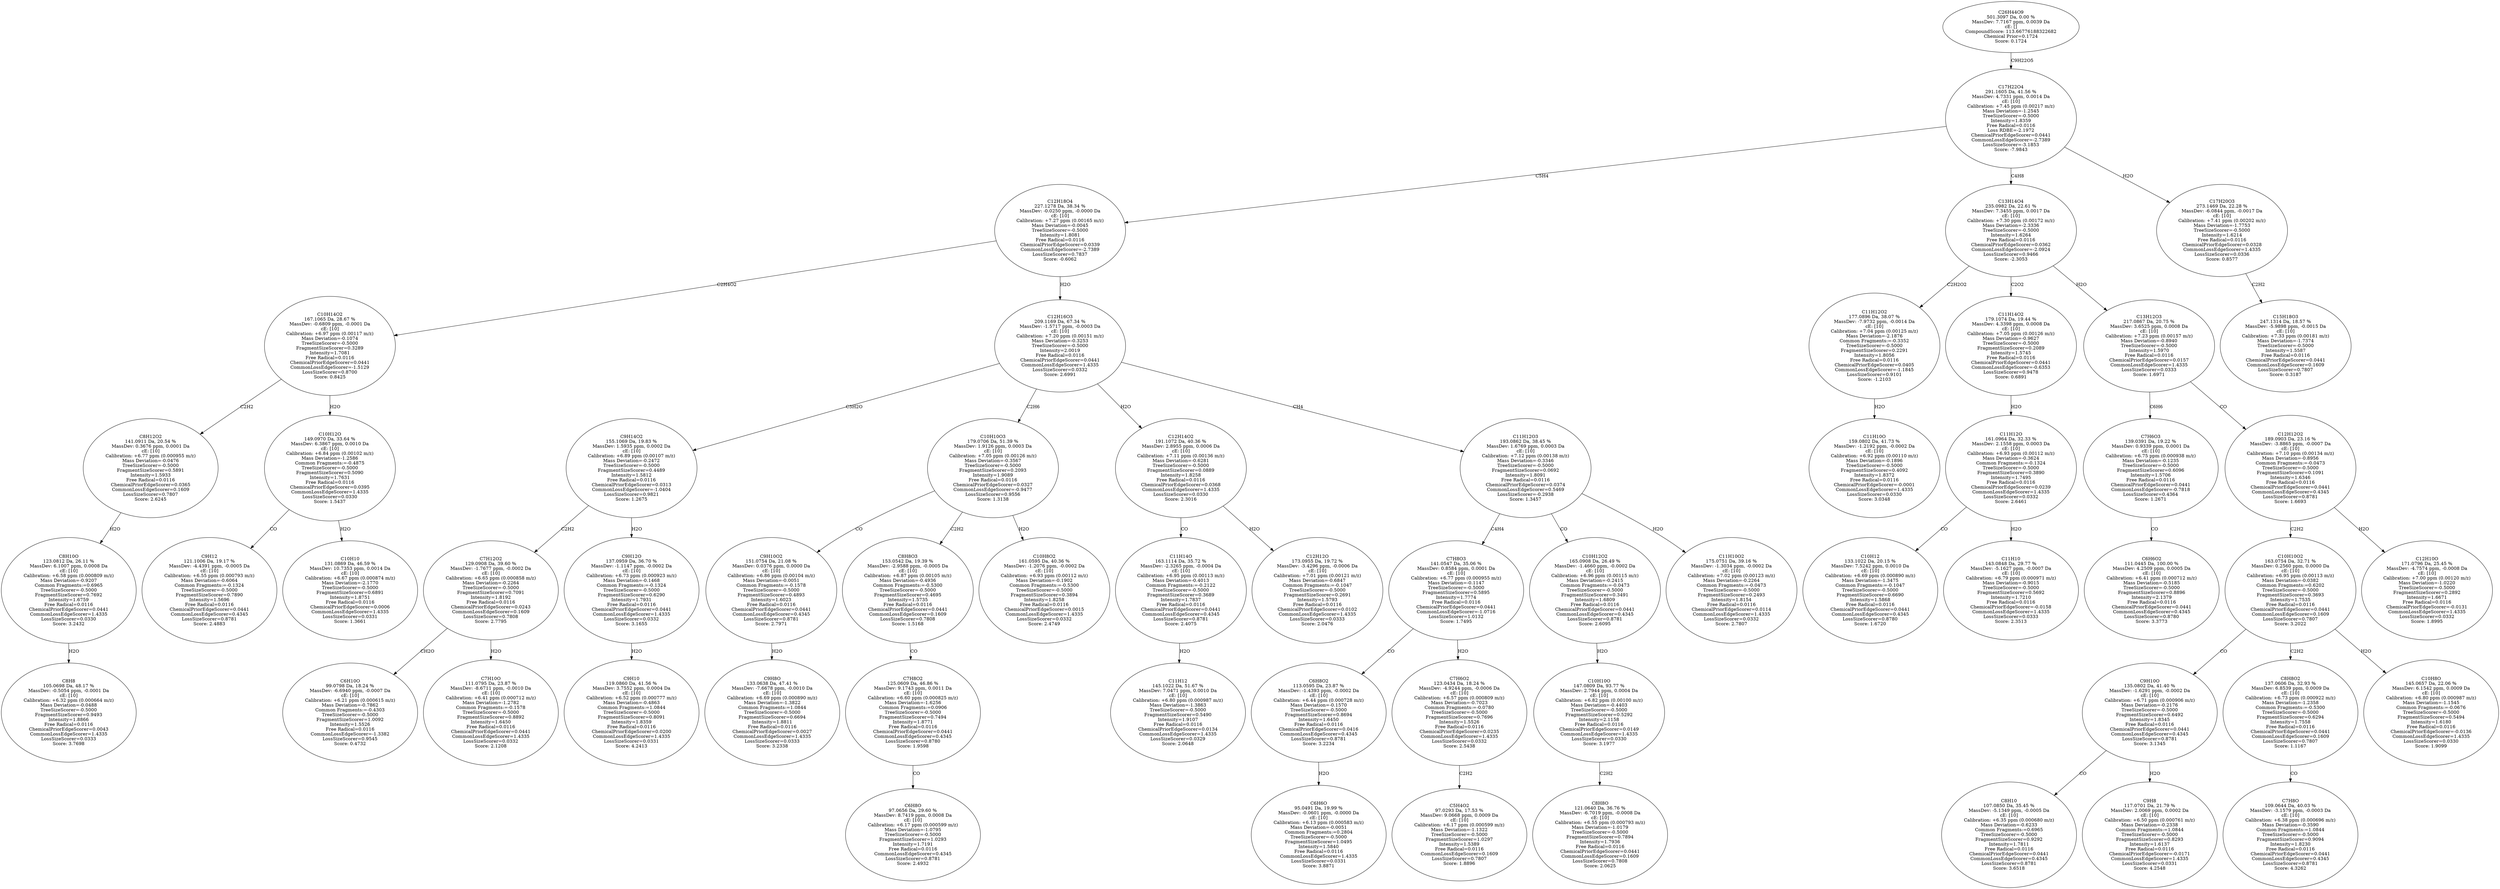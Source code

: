 strict digraph {
v1 [label="C8H8\n105.0698 Da, 48.17 %\nMassDev: -0.5054 ppm, -0.0001 Da\ncE: [10]\nCalibration: +6.32 ppm (0.000664 m/z)\nMass Deviation=-0.0488\nTreeSizeScorer=-0.5000\nFragmentSizeScorer=0.9493\nIntensity=1.8866\nFree Radical=0.0116\nChemicalPriorEdgeScorer=0.0043\nCommonLossEdgeScorer=1.4335\nLossSizeScorer=0.0333\nScore: 3.7698"];
v2 [label="C8H10O\n123.0812 Da, 26.11 %\nMassDev: 6.1007 ppm, 0.0008 Da\ncE: [10]\nCalibration: +6.58 ppm (0.000809 m/z)\nMass Deviation=-0.9207\nCommon Fragments:=0.6965\nTreeSizeScorer=-0.5000\nFragmentSizeScorer=0.7692\nIntensity=1.6759\nFree Radical=0.0116\nChemicalPriorEdgeScorer=0.0441\nCommonLossEdgeScorer=1.4335\nLossSizeScorer=0.0330\nScore: 3.2432"];
v3 [label="C8H12O2\n141.0911 Da, 20.54 %\nMassDev: 0.3676 ppm, 0.0001 Da\ncE: [10]\nCalibration: +6.77 ppm (0.000955 m/z)\nMass Deviation=-0.0476\nTreeSizeScorer=-0.5000\nFragmentSizeScorer=0.5891\nIntensity=1.5933\nFree Radical=0.0116\nChemicalPriorEdgeScorer=0.0365\nCommonLossEdgeScorer=0.1609\nLossSizeScorer=0.7807\nScore: 2.6245"];
v4 [label="C9H12\n121.1006 Da, 19.17 %\nMassDev: -4.4391 ppm, -0.0005 Da\ncE: [10]\nCalibration: +6.55 ppm (0.000793 m/z)\nMass Deviation=-0.6064\nCommon Fragments:=-0.1324\nTreeSizeScorer=-0.5000\nFragmentSizeScorer=0.7890\nIntensity=1.5696\nFree Radical=0.0116\nChemicalPriorEdgeScorer=0.0441\nCommonLossEdgeScorer=0.4345\nLossSizeScorer=0.8781\nScore: 2.4883"];
v5 [label="C10H10\n131.0869 Da, 46.59 %\nMassDev: 10.7353 ppm, 0.0014 Da\ncE: [10]\nCalibration: +6.67 ppm (0.000874 m/z)\nMass Deviation=-2.1770\nTreeSizeScorer=-0.5000\nFragmentSizeScorer=0.6891\nIntensity=1.8751\nFree Radical=0.0116\nChemicalPriorEdgeScorer=0.0006\nCommonLossEdgeScorer=1.4335\nLossSizeScorer=0.0331\nScore: 1.3661"];
v6 [label="C10H12O\n149.0970 Da, 33.64 %\nMassDev: 6.3867 ppm, 0.0010 Da\ncE: [10]\nCalibration: +6.84 ppm (0.00102 m/z)\nMass Deviation=-1.2586\nCommon Fragments:=-0.4875\nTreeSizeScorer=-0.5000\nFragmentSizeScorer=0.5090\nIntensity=1.7631\nFree Radical=0.0116\nChemicalPriorEdgeScorer=0.0395\nCommonLossEdgeScorer=1.4335\nLossSizeScorer=0.0330\nScore: 1.5437"];
v7 [label="C10H14O2\n167.1065 Da, 28.67 %\nMassDev: -0.6809 ppm, -0.0001 Da\ncE: [10]\nCalibration: +6.97 ppm (0.00117 m/z)\nMass Deviation=-0.1074\nTreeSizeScorer=-0.5000\nFragmentSizeScorer=0.3289\nIntensity=1.7081\nFree Radical=0.0116\nChemicalPriorEdgeScorer=0.0441\nCommonLossEdgeScorer=-1.5129\nLossSizeScorer=0.8700\nScore: 0.8425"];
v8 [label="C6H10O\n99.0798 Da, 18.24 %\nMassDev: -6.6940 ppm, -0.0007 Da\ncE: [10]\nCalibration: +6.21 ppm (0.000615 m/z)\nMass Deviation=-0.7862\nCommon Fragments:=-0.4303\nTreeSizeScorer=-0.5000\nFragmentSizeScorer=1.0092\nIntensity=1.5526\nFree Radical=0.0116\nCommonLossEdgeScorer=-1.3382\nLossSizeScorer=0.9545\nScore: 0.4732"];
v9 [label="C7H10O\n111.0795 Da, 23.87 %\nMassDev: -8.6711 ppm, -0.0010 Da\ncE: [10]\nCalibration: +6.41 ppm (0.000712 m/z)\nMass Deviation=-1.2782\nCommon Fragments:=-0.1578\nTreeSizeScorer=-0.5000\nFragmentSizeScorer=0.8892\nIntensity=1.6450\nFree Radical=0.0116\nChemicalPriorEdgeScorer=0.0441\nCommonLossEdgeScorer=1.4335\nLossSizeScorer=0.0332\nScore: 2.1208"];
v10 [label="C7H12O2\n129.0908 Da, 39.60 %\nMassDev: -1.7677 ppm, -0.0002 Da\ncE: [10]\nCalibration: +6.65 ppm (0.000858 m/z)\nMass Deviation=-0.2264\nTreeSizeScorer=-0.5000\nFragmentSizeScorer=0.7091\nIntensity=1.8192\nFree Radical=0.0116\nChemicalPriorEdgeScorer=0.0243\nCommonLossEdgeScorer=0.1609\nLossSizeScorer=0.7808\nScore: 2.7795"];
v11 [label="C9H10\n119.0860 Da, 41.56 %\nMassDev: 3.7552 ppm, 0.0004 Da\ncE: [10]\nCalibration: +6.52 ppm (0.000777 m/z)\nMass Deviation=-0.4863\nCommon Fragments:=1.0844\nTreeSizeScorer=-0.5000\nFragmentSizeScorer=0.8091\nIntensity=1.8359\nFree Radical=0.0116\nChemicalPriorEdgeScorer=0.0200\nCommonLossEdgeScorer=1.4335\nLossSizeScorer=0.0331\nScore: 4.2413"];
v12 [label="C9H12O\n137.0959 Da, 36.70 %\nMassDev: -1.1147 ppm, -0.0002 Da\ncE: [10]\nCalibration: +6.73 ppm (0.000923 m/z)\nMass Deviation=-0.1468\nCommon Fragments:=-0.1324\nTreeSizeScorer=-0.5000\nFragmentSizeScorer=0.6290\nIntensity=1.7931\nFree Radical=0.0116\nChemicalPriorEdgeScorer=0.0441\nCommonLossEdgeScorer=1.4335\nLossSizeScorer=0.0332\nScore: 3.1655"];
v13 [label="C9H14O2\n155.1069 Da, 19.83 %\nMassDev: 1.5935 ppm, 0.0002 Da\ncE: [10]\nCalibration: +6.89 ppm (0.00107 m/z)\nMass Deviation=-0.2472\nTreeSizeScorer=-0.5000\nFragmentSizeScorer=0.4489\nIntensity=1.5812\nFree Radical=0.0116\nChemicalPriorEdgeScorer=0.0313\nCommonLossEdgeScorer=-1.0404\nLossSizeScorer=0.9821\nScore: 1.2675"];
v14 [label="C9H8O\n133.0638 Da, 47.41 %\nMassDev: -7.6678 ppm, -0.0010 Da\ncE: [10]\nCalibration: +6.69 ppm (0.000890 m/z)\nMass Deviation=-1.3822\nCommon Fragments:=1.0844\nTreeSizeScorer=-0.5000\nFragmentSizeScorer=0.6694\nIntensity=1.8811\nFree Radical=0.0116\nChemicalPriorEdgeScorer=0.0027\nCommonLossEdgeScorer=1.4335\nLossSizeScorer=0.0333\nScore: 3.2338"];
v15 [label="C9H10O2\n151.0754 Da, 21.08 %\nMassDev: 0.0376 ppm, 0.0000 Da\ncE: [10]\nCalibration: +6.86 ppm (0.00104 m/z)\nMass Deviation=-0.0051\nCommon Fragments:=-0.1578\nTreeSizeScorer=-0.5000\nFragmentSizeScorer=0.4893\nIntensity=1.6023\nFree Radical=0.0116\nChemicalPriorEdgeScorer=0.0441\nCommonLossEdgeScorer=0.4345\nLossSizeScorer=0.8781\nScore: 2.7971"];
v16 [label="C6H8O\n97.0656 Da, 29.60 %\nMassDev: 8.7419 ppm, 0.0008 Da\ncE: [10]\nCalibration: +6.17 ppm (0.000599 m/z)\nMass Deviation=-1.0795\nTreeSizeScorer=-0.5000\nFragmentSizeScorer=1.0293\nIntensity=1.7191\nFree Radical=0.0116\nCommonLossEdgeScorer=0.4345\nLossSizeScorer=0.8781\nScore: 2.4932"];
v17 [label="C7H8O2\n125.0609 Da, 46.86 %\nMassDev: 9.1743 ppm, 0.0011 Da\ncE: [10]\nCalibration: +6.60 ppm (0.000825 m/z)\nMass Deviation=-1.6256\nCommon Fragments:=0.0906\nTreeSizeScorer=-0.5000\nFragmentSizeScorer=0.7494\nIntensity=1.8771\nFree Radical=0.0116\nChemicalPriorEdgeScorer=0.0441\nCommonLossEdgeScorer=0.4345\nLossSizeScorer=0.8780\nScore: 1.9598"];
v18 [label="C8H8O3\n153.0542 Da, 19.39 %\nMassDev: -2.9588 ppm, -0.0005 Da\ncE: [10]\nCalibration: +6.87 ppm (0.00105 m/z)\nMass Deviation=-0.4936\nCommon Fragments:=-0.5300\nTreeSizeScorer=-0.5000\nFragmentSizeScorer=0.4695\nIntensity=1.5735\nFree Radical=0.0116\nChemicalPriorEdgeScorer=0.0441\nCommonLossEdgeScorer=0.1609\nLossSizeScorer=0.7808\nScore: 1.5168"];
v19 [label="C10H8O2\n161.0595 Da, 40.36 %\nMassDev: -1.2076 ppm, -0.0002 Da\ncE: [10]\nCalibration: +6.93 ppm (0.00112 m/z)\nMass Deviation=-0.1902\nCommon Fragments:=-0.5300\nTreeSizeScorer=-0.5000\nFragmentSizeScorer=0.3894\nIntensity=1.8258\nFree Radical=0.0116\nChemicalPriorEdgeScorer=0.0015\nCommonLossEdgeScorer=1.4335\nLossSizeScorer=0.0332\nScore: 2.4749"];
v20 [label="C10H10O3\n179.0706 Da, 51.39 %\nMassDev: 1.9126 ppm, 0.0003 Da\ncE: [10]\nCalibration: +7.05 ppm (0.00126 m/z)\nMass Deviation=-0.3567\nTreeSizeScorer=-0.5000\nFragmentSizeScorer=0.2093\nIntensity=1.9089\nFree Radical=0.0116\nChemicalPriorEdgeScorer=0.0327\nCommonLossEdgeScorer=-0.9477\nLossSizeScorer=0.9556\nScore: 1.3138"];
v21 [label="C11H12\n145.1022 Da, 51.67 %\nMassDev: 7.0471 ppm, 0.0010 Da\ncE: [10]\nCalibration: +6.80 ppm (0.000987 m/z)\nMass Deviation=-1.3863\nTreeSizeScorer=-0.5000\nFragmentSizeScorer=0.5490\nIntensity=1.9107\nFree Radical=0.0116\nChemicalPriorEdgeScorer=0.0134\nCommonLossEdgeScorer=1.4335\nLossSizeScorer=0.0329\nScore: 2.0648"];
v22 [label="C11H14O\n163.1114 Da, 35.72 %\nMassDev: -2.3265 ppm, -0.0004 Da\ncE: [10]\nCalibration: +6.95 ppm (0.00113 m/z)\nMass Deviation=-0.4013\nCommon Fragments:=-0.2122\nTreeSizeScorer=-0.5000\nFragmentSizeScorer=0.3689\nIntensity=1.7837\nFree Radical=0.0116\nChemicalPriorEdgeScorer=0.0441\nCommonLossEdgeScorer=0.4345\nLossSizeScorer=0.8781\nScore: 2.4075"];
v23 [label="C12H12O\n173.0955 Da, 19.72 %\nMassDev: -3.4296 ppm, -0.0006 Da\ncE: [10]\nCalibration: +7.01 ppm (0.00121 m/z)\nMass Deviation=-0.6847\nCommon Fragments:=-0.1047\nTreeSizeScorer=-0.5000\nFragmentSizeScorer=0.2691\nIntensity=1.5793\nFree Radical=0.0116\nChemicalPriorEdgeScorer=0.0102\nCommonLossEdgeScorer=1.4335\nLossSizeScorer=0.0333\nScore: 2.0476"];
v24 [label="C12H14O2\n191.1072 Da, 40.36 %\nMassDev: 2.8955 ppm, 0.0006 Da\ncE: [10]\nCalibration: +7.11 ppm (0.00136 m/z)\nMass Deviation=-0.6281\nTreeSizeScorer=-0.5000\nFragmentSizeScorer=0.0889\nIntensity=1.8258\nFree Radical=0.0116\nChemicalPriorEdgeScorer=0.0368\nCommonLossEdgeScorer=1.4335\nLossSizeScorer=0.0330\nScore: 2.3016"];
v25 [label="C6H6O\n95.0491 Da, 19.99 %\nMassDev: -0.0601 ppm, -0.0000 Da\ncE: [10]\nCalibration: +6.13 ppm (0.000583 m/z)\nMass Deviation=-0.0051\nCommon Fragments:=0.2804\nTreeSizeScorer=-0.5000\nFragmentSizeScorer=1.0495\nIntensity=1.5840\nFree Radical=0.0116\nCommonLossEdgeScorer=1.4335\nLossSizeScorer=0.0331\nScore: 3.8871"];
v26 [label="C6H8O2\n113.0595 Da, 23.87 %\nMassDev: -1.4393 ppm, -0.0002 Da\ncE: [10]\nCalibration: +6.44 ppm (0.000728 m/z)\nMass Deviation=-0.1570\nTreeSizeScorer=-0.5000\nFragmentSizeScorer=0.8694\nIntensity=1.6450\nFree Radical=0.0116\nChemicalPriorEdgeScorer=0.0416\nCommonLossEdgeScorer=0.4345\nLossSizeScorer=0.8781\nScore: 3.2234"];
v27 [label="C5H4O2\n97.0293 Da, 17.53 %\nMassDev: 9.0668 ppm, 0.0009 Da\ncE: [10]\nCalibration: +6.17 ppm (0.000599 m/z)\nMass Deviation=-1.1322\nTreeSizeScorer=-0.5000\nFragmentSizeScorer=1.0297\nIntensity=1.5389\nFree Radical=0.0116\nCommonLossEdgeScorer=0.1609\nLossSizeScorer=0.7807\nScore: 1.8896"];
v28 [label="C7H6O2\n123.0434 Da, 18.24 %\nMassDev: -4.9244 ppm, -0.0006 Da\ncE: [10]\nCalibration: +6.57 ppm (0.000809 m/z)\nMass Deviation=-0.7023\nCommon Fragments:=-0.0780\nTreeSizeScorer=-0.5000\nFragmentSizeScorer=0.7696\nIntensity=1.5526\nFree Radical=0.0116\nChemicalPriorEdgeScorer=0.0235\nCommonLossEdgeScorer=1.4335\nLossSizeScorer=0.0332\nScore: 2.5438"];
v29 [label="C7H8O3\n141.0547 Da, 35.06 %\nMassDev: 0.8584 ppm, 0.0001 Da\ncE: [10]\nCalibration: +6.77 ppm (0.000955 m/z)\nMass Deviation=-0.1147\nTreeSizeScorer=-0.5000\nFragmentSizeScorer=0.5895\nIntensity=1.7774\nFree Radical=0.0116\nChemicalPriorEdgeScorer=0.0441\nCommonLossEdgeScorer=-1.0716\nLossSizeScorer=1.0132\nScore: 1.7495"];
v30 [label="C8H8O\n121.0640 Da, 36.76 %\nMassDev: -6.7019 ppm, -0.0008 Da\ncE: [10]\nCalibration: +6.55 ppm (0.000793 m/z)\nMass Deviation=-1.0179\nTreeSizeScorer=-0.5000\nFragmentSizeScorer=0.7894\nIntensity=1.7936\nFree Radical=0.0116\nChemicalPriorEdgeScorer=0.0441\nCommonLossEdgeScorer=0.1609\nLossSizeScorer=0.7808\nScore: 2.0625"];
v31 [label="C10H10O\n147.0809 Da, 93.77 %\nMassDev: 2.7944 ppm, 0.0004 Da\ncE: [10]\nCalibration: +6.82 ppm (0.00100 m/z)\nMass Deviation=-0.4403\nTreeSizeScorer=-0.5000\nFragmentSizeScorer=0.5292\nIntensity=2.1158\nFree Radical=0.0116\nChemicalPriorEdgeScorer=0.0149\nCommonLossEdgeScorer=1.4335\nLossSizeScorer=0.0330\nScore: 3.1977"];
v32 [label="C10H12O2\n165.0908 Da, 26.49 %\nMassDev: -1.4660 ppm, -0.0002 Da\ncE: [10]\nCalibration: +6.96 ppm (0.00115 m/z)\nMass Deviation=-0.2415\nCommon Fragments:=-0.0473\nTreeSizeScorer=-0.5000\nFragmentSizeScorer=0.3491\nIntensity=1.6809\nFree Radical=0.0116\nChemicalPriorEdgeScorer=0.0441\nCommonLossEdgeScorer=0.4345\nLossSizeScorer=0.8781\nScore: 2.6095"];
v33 [label="C11H10O2\n175.0751 Da, 39.16 %\nMassDev: -1.3034 ppm, -0.0002 Da\ncE: [10]\nCalibration: +7.02 ppm (0.00123 m/z)\nMass Deviation=-0.2264\nCommon Fragments:=-0.0473\nTreeSizeScorer=-0.5000\nFragmentSizeScorer=0.2493\nIntensity=1.8154\nFree Radical=0.0116\nChemicalPriorEdgeScorer=0.0114\nCommonLossEdgeScorer=1.4335\nLossSizeScorer=0.0332\nScore: 2.7807"];
v34 [label="C11H12O3\n193.0862 Da, 38.45 %\nMassDev: 1.6769 ppm, 0.0003 Da\ncE: [10]\nCalibration: +7.12 ppm (0.00138 m/z)\nMass Deviation=-0.3346\nTreeSizeScorer=-0.5000\nFragmentSizeScorer=0.0692\nIntensity=1.8091\nFree Radical=0.0116\nChemicalPriorEdgeScorer=0.0374\nCommonLossEdgeScorer=0.5469\nLossSizeScorer=-0.2938\nScore: 1.3457"];
v35 [label="C12H16O3\n209.1169 Da, 67.34 %\nMassDev: -1.5717 ppm, -0.0003 Da\ncE: [10]\nCalibration: +7.20 ppm (0.00151 m/z)\nMass Deviation=-0.3253\nTreeSizeScorer=-0.5000\nIntensity=2.0019\nFree Radical=0.0116\nChemicalPriorEdgeScorer=0.0441\nCommonLossEdgeScorer=1.4335\nLossSizeScorer=0.0332\nScore: 2.6991"];
v36 [label="C12H18O4\n227.1278 Da, 38.34 %\nMassDev: -0.0250 ppm, -0.0000 Da\ncE: [10]\nCalibration: +7.27 ppm (0.00165 m/z)\nMass Deviation=-0.0045\nTreeSizeScorer=-0.5000\nIntensity=1.8081\nFree Radical=0.0116\nChemicalPriorEdgeScorer=0.0339\nCommonLossEdgeScorer=-2.7389\nLossSizeScorer=0.7837\nScore: -0.6062"];
v37 [label="C11H10O\n159.0802 Da, 41.73 %\nMassDev: -1.2192 ppm, -0.0002 Da\ncE: [10]\nCalibration: +6.92 ppm (0.00110 m/z)\nMass Deviation=-0.1896\nTreeSizeScorer=-0.5000\nFragmentSizeScorer=0.4092\nIntensity=1.8372\nFree Radical=0.0116\nChemicalPriorEdgeScorer=-0.0001\nCommonLossEdgeScorer=1.4335\nLossSizeScorer=0.0330\nScore: 3.0348"];
v38 [label="C11H12O2\n177.0896 Da, 38.07 %\nMassDev: -7.9732 ppm, -0.0014 Da\ncE: [10]\nCalibration: +7.04 ppm (0.00125 m/z)\nMass Deviation=-2.1876\nCommon Fragments:=-0.3352\nTreeSizeScorer=-0.5000\nFragmentSizeScorer=0.2291\nIntensity=1.8056\nFree Radical=0.0116\nChemicalPriorEdgeScorer=0.0405\nCommonLossEdgeScorer=-1.1845\nLossSizeScorer=0.9101\nScore: -1.2103"];
v39 [label="C10H12\n133.1022 Da, 20.15 %\nMassDev: 7.5242 ppm, 0.0010 Da\ncE: [10]\nCalibration: +6.69 ppm (0.000890 m/z)\nMass Deviation=-1.3475\nCommon Fragments:=-0.1047\nTreeSizeScorer=-0.5000\nFragmentSizeScorer=0.6690\nIntensity=1.5868\nFree Radical=0.0116\nChemicalPriorEdgeScorer=0.0441\nCommonLossEdgeScorer=0.4345\nLossSizeScorer=0.8780\nScore: 1.6720"];
v40 [label="C11H10\n143.0848 Da, 29.77 %\nMassDev: -5.1627 ppm, -0.0007 Da\ncE: [10]\nCalibration: +6.79 ppm (0.000971 m/z)\nMass Deviation=-0.9015\nTreeSizeScorer=-0.5000\nFragmentSizeScorer=0.5692\nIntensity=1.7210\nFree Radical=0.0116\nChemicalPriorEdgeScorer=-0.0158\nCommonLossEdgeScorer=1.4335\nLossSizeScorer=0.0333\nScore: 2.3513"];
v41 [label="C11H12O\n161.0964 Da, 32.33 %\nMassDev: 2.1558 ppm, 0.0003 Da\ncE: [10]\nCalibration: +6.93 ppm (0.00112 m/z)\nMass Deviation=-0.3624\nCommon Fragments:=-0.1324\nTreeSizeScorer=-0.5000\nFragmentSizeScorer=0.3890\nIntensity=1.7495\nFree Radical=0.0116\nChemicalPriorEdgeScorer=0.0239\nCommonLossEdgeScorer=1.4335\nLossSizeScorer=0.0332\nScore: 2.6461"];
v42 [label="C11H14O2\n179.1074 Da, 19.44 %\nMassDev: 4.3398 ppm, 0.0008 Da\ncE: [10]\nCalibration: +7.05 ppm (0.00126 m/z)\nMass Deviation=-0.9627\nTreeSizeScorer=-0.5000\nFragmentSizeScorer=0.2089\nIntensity=1.5745\nFree Radical=0.0116\nChemicalPriorEdgeScorer=0.0441\nCommonLossEdgeScorer=-0.6353\nLossSizeScorer=0.9478\nScore: 0.6891"];
v43 [label="C6H6O2\n111.0445 Da, 100.00 %\nMassDev: 4.2509 ppm, 0.0005 Da\ncE: [10]\nCalibration: +6.41 ppm (0.000712 m/z)\nMass Deviation=-0.5185\nTreeSizeScorer=-0.5000\nFragmentSizeScorer=0.8896\nIntensity=2.1379\nFree Radical=0.0116\nChemicalPriorEdgeScorer=0.0441\nCommonLossEdgeScorer=0.4345\nLossSizeScorer=0.8780\nScore: 3.3773"];
v44 [label="C7H6O3\n139.0391 Da, 19.22 %\nMassDev: 0.9339 ppm, 0.0001 Da\ncE: [10]\nCalibration: +6.75 ppm (0.000938 m/z)\nMass Deviation=-0.1235\nTreeSizeScorer=-0.5000\nFragmentSizeScorer=0.6096\nIntensity=1.5706\nFree Radical=0.0116\nChemicalPriorEdgeScorer=0.0441\nCommonLossEdgeScorer=-0.7818\nLossSizeScorer=0.4364\nScore: 1.2671"];
v45 [label="C8H10\n107.0850 Da, 35.45 %\nMassDev: -5.1349 ppm, -0.0005 Da\ncE: [10]\nCalibration: +6.35 ppm (0.000680 m/z)\nMass Deviation=-0.6233\nCommon Fragments:=0.6965\nTreeSizeScorer=-0.5000\nFragmentSizeScorer=0.9292\nIntensity=1.7811\nFree Radical=0.0116\nChemicalPriorEdgeScorer=0.0441\nCommonLossEdgeScorer=0.4345\nLossSizeScorer=0.8781\nScore: 3.6518"];
v46 [label="C9H8\n117.0701 Da, 21.79 %\nMassDev: 2.0069 ppm, 0.0002 Da\ncE: [10]\nCalibration: +6.50 ppm (0.000761 m/z)\nMass Deviation=-0.2338\nCommon Fragments:=1.0844\nTreeSizeScorer=-0.5000\nFragmentSizeScorer=0.8293\nIntensity=1.6137\nFree Radical=0.0116\nChemicalPriorEdgeScorer=-0.0171\nCommonLossEdgeScorer=1.4335\nLossSizeScorer=0.0331\nScore: 4.2548"];
v47 [label="C9H10O\n135.0802 Da, 41.40 %\nMassDev: -1.6291 ppm, -0.0002 Da\ncE: [10]\nCalibration: +6.71 ppm (0.000906 m/z)\nMass Deviation=-0.2176\nTreeSizeScorer=-0.5000\nFragmentSizeScorer=0.6492\nIntensity=1.8345\nFree Radical=0.0116\nChemicalPriorEdgeScorer=0.0441\nCommonLossEdgeScorer=0.4345\nLossSizeScorer=0.8781\nScore: 3.1345"];
v48 [label="C7H8O\n109.0644 Da, 40.03 %\nMassDev: -3.1579 ppm, -0.0003 Da\ncE: [10]\nCalibration: +6.38 ppm (0.000696 m/z)\nMass Deviation=-0.3590\nCommon Fragments:=1.0844\nTreeSizeScorer=-0.5000\nFragmentSizeScorer=0.9094\nIntensity=1.8230\nFree Radical=0.0116\nChemicalPriorEdgeScorer=0.0441\nCommonLossEdgeScorer=0.4345\nLossSizeScorer=0.8781\nScore: 4.3262"];
v49 [label="C8H8O2\n137.0606 Da, 32.93 %\nMassDev: 6.8539 ppm, 0.0009 Da\ncE: [10]\nCalibration: +6.73 ppm (0.000922 m/z)\nMass Deviation=-1.2358\nCommon Fragments:=-0.5300\nTreeSizeScorer=-0.5000\nFragmentSizeScorer=0.6294\nIntensity=1.7558\nFree Radical=0.0116\nChemicalPriorEdgeScorer=0.0441\nCommonLossEdgeScorer=0.1609\nLossSizeScorer=0.7807\nScore: 1.1167"];
v50 [label="C10H8O\n145.0657 Da, 22.06 %\nMassDev: 6.1542 ppm, 0.0009 Da\ncE: [10]\nCalibration: +6.80 ppm (0.000987 m/z)\nMass Deviation=-1.1545\nCommon Fragments:=-0.0676\nTreeSizeScorer=-0.5000\nFragmentSizeScorer=0.5494\nIntensity=1.6180\nFree Radical=0.0116\nChemicalPriorEdgeScorer=-0.0136\nCommonLossEdgeScorer=1.4335\nLossSizeScorer=0.0330\nScore: 1.9099"];
v51 [label="C10H10O2\n163.0754 Da, 32.71 %\nMassDev: 0.2560 ppm, 0.0000 Da\ncE: [10]\nCalibration: +6.95 ppm (0.00113 m/z)\nMass Deviation=-0.0382\nCommon Fragments:=0.6202\nTreeSizeScorer=-0.5000\nFragmentSizeScorer=0.3693\nIntensity=1.7535\nFree Radical=0.0116\nChemicalPriorEdgeScorer=0.0441\nCommonLossEdgeScorer=0.1609\nLossSizeScorer=0.7807\nScore: 3.2022"];
v52 [label="C12H10O\n171.0796 Da, 25.45 %\nMassDev: -4.7574 ppm, -0.0008 Da\ncE: [10]\nCalibration: +7.00 ppm (0.00120 m/z)\nMass Deviation=-1.0220\nTreeSizeScorer=-0.5000\nFragmentSizeScorer=0.2892\nIntensity=1.6671\nFree Radical=0.0116\nChemicalPriorEdgeScorer=-0.0131\nCommonLossEdgeScorer=1.4335\nLossSizeScorer=0.0332\nScore: 1.8995"];
v53 [label="C12H12O2\n189.0903 Da, 23.16 %\nMassDev: -3.8865 ppm, -0.0007 Da\ncE: [10]\nCalibration: +7.10 ppm (0.00134 m/z)\nMass Deviation=-0.8956\nCommon Fragments:=-0.0473\nTreeSizeScorer=-0.5000\nFragmentSizeScorer=0.1091\nIntensity=1.6346\nFree Radical=0.0116\nChemicalPriorEdgeScorer=0.0441\nCommonLossEdgeScorer=0.4345\nLossSizeScorer=0.8781\nScore: 1.6693"];
v54 [label="C13H12O3\n217.0867 Da, 20.75 %\nMassDev: 3.6525 ppm, 0.0008 Da\ncE: [10]\nCalibration: +7.23 ppm (0.00157 m/z)\nMass Deviation=-0.8940\nTreeSizeScorer=-0.5000\nIntensity=1.5970\nFree Radical=0.0116\nChemicalPriorEdgeScorer=0.0157\nCommonLossEdgeScorer=1.4335\nLossSizeScorer=0.0333\nScore: 1.6971"];
v55 [label="C13H14O4\n235.0982 Da, 22.61 %\nMassDev: 7.3455 ppm, 0.0017 Da\ncE: [10]\nCalibration: +7.30 ppm (0.00172 m/z)\nMass Deviation=-2.3336\nTreeSizeScorer=-0.5000\nIntensity=1.6264\nFree Radical=0.0116\nChemicalPriorEdgeScorer=0.0362\nCommonLossEdgeScorer=-2.0924\nLossSizeScorer=0.9466\nScore: -2.3053"];
v56 [label="C15H18O3\n247.1314 Da, 18.57 %\nMassDev: -5.9898 ppm, -0.0015 Da\ncE: [10]\nCalibration: +7.33 ppm (0.00181 m/z)\nMass Deviation=-1.7374\nTreeSizeScorer=-0.5000\nIntensity=1.5587\nFree Radical=0.0116\nChemicalPriorEdgeScorer=0.0441\nCommonLossEdgeScorer=0.1609\nLossSizeScorer=0.7807\nScore: 0.3187"];
v57 [label="C17H20O3\n273.1469 Da, 22.28 %\nMassDev: -6.0844 ppm, -0.0017 Da\ncE: [10]\nCalibration: +7.41 ppm (0.00202 m/z)\nMass Deviation=-1.7753\nTreeSizeScorer=-0.5000\nIntensity=1.6214\nFree Radical=0.0116\nChemicalPriorEdgeScorer=0.0328\nCommonLossEdgeScorer=1.4335\nLossSizeScorer=0.0336\nScore: 0.8577"];
v58 [label="C17H22O4\n291.1605 Da, 41.56 %\nMassDev: 4.7331 ppm, 0.0014 Da\ncE: [10]\nCalibration: +7.45 ppm (0.00217 m/z)\nMass Deviation=-1.2545\nTreeSizeScorer=-0.5000\nIntensity=1.8359\nFree Radical=0.0116\nLoss RDBE=-2.1972\nChemicalPriorEdgeScorer=0.0441\nCommonLossEdgeScorer=-2.7389\nLossSizeScorer=-3.1853\nScore: -7.9843"];
v59 [label="C26H44O9\n501.3097 Da, 0.00 %\nMassDev: 7.7167 ppm, 0.0039 Da\ncE: []\nCompoundScore: 113.66776188322682\nChemical Prior=0.1724\nScore: 0.1724"];
v2 -> v1 [label="H2O"];
v3 -> v2 [label="H2O"];
v7 -> v3 [label="C2H2"];
v6 -> v4 [label="CO"];
v6 -> v5 [label="H2O"];
v7 -> v6 [label="H2O"];
v36 -> v7 [label="C2H4O2"];
v10 -> v8 [label="CH2O"];
v10 -> v9 [label="H2O"];
v13 -> v10 [label="C2H2"];
v12 -> v11 [label="H2O"];
v13 -> v12 [label="H2O"];
v35 -> v13 [label="C3H2O"];
v15 -> v14 [label="H2O"];
v20 -> v15 [label="CO"];
v17 -> v16 [label="CO"];
v18 -> v17 [label="CO"];
v20 -> v18 [label="C2H2"];
v20 -> v19 [label="H2O"];
v35 -> v20 [label="C2H6"];
v22 -> v21 [label="H2O"];
v24 -> v22 [label="CO"];
v24 -> v23 [label="H2O"];
v35 -> v24 [label="H2O"];
v26 -> v25 [label="H2O"];
v29 -> v26 [label="CO"];
v28 -> v27 [label="C2H2"];
v29 -> v28 [label="H2O"];
v34 -> v29 [label="C4H4"];
v31 -> v30 [label="C2H2"];
v32 -> v31 [label="H2O"];
v34 -> v32 [label="CO"];
v34 -> v33 [label="H2O"];
v35 -> v34 [label="CH4"];
v36 -> v35 [label="H2O"];
v58 -> v36 [label="C5H4"];
v38 -> v37 [label="H2O"];
v55 -> v38 [label="C2H2O2"];
v41 -> v39 [label="CO"];
v41 -> v40 [label="H2O"];
v42 -> v41 [label="H2O"];
v55 -> v42 [label="C2O2"];
v44 -> v43 [label="CO"];
v54 -> v44 [label="C6H6"];
v47 -> v45 [label="CO"];
v47 -> v46 [label="H2O"];
v51 -> v47 [label="CO"];
v49 -> v48 [label="CO"];
v51 -> v49 [label="C2H2"];
v51 -> v50 [label="H2O"];
v53 -> v51 [label="C2H2"];
v53 -> v52 [label="H2O"];
v54 -> v53 [label="CO"];
v55 -> v54 [label="H2O"];
v58 -> v55 [label="C4H8"];
v57 -> v56 [label="C2H2"];
v58 -> v57 [label="H2O"];
v59 -> v58 [label="C9H22O5"];
}